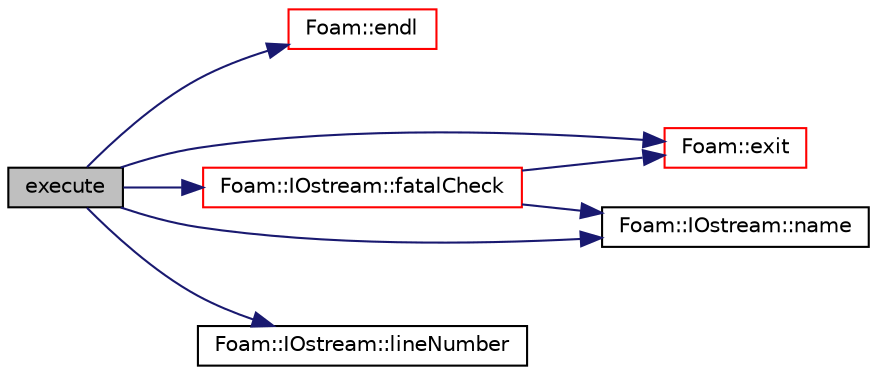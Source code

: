 digraph "execute"
{
  bgcolor="transparent";
  edge [fontname="Helvetica",fontsize="10",labelfontname="Helvetica",labelfontsize="10"];
  node [fontname="Helvetica",fontsize="10",shape=record];
  rankdir="LR";
  Node1 [label="execute",height=0.2,width=0.4,color="black", fillcolor="grey75", style="filled", fontcolor="black"];
  Node1 -> Node2 [color="midnightblue",fontsize="10",style="solid",fontname="Helvetica"];
  Node2 [label="Foam::endl",height=0.2,width=0.4,color="red",URL="$a10974.html#a2db8fe02a0d3909e9351bb4275b23ce4",tooltip="Add newline and flush stream. "];
  Node1 -> Node3 [color="midnightblue",fontsize="10",style="solid",fontname="Helvetica"];
  Node3 [label="Foam::exit",height=0.2,width=0.4,color="red",URL="$a10974.html#a06ca7250d8e89caf05243ec094843642"];
  Node1 -> Node4 [color="midnightblue",fontsize="10",style="solid",fontname="Helvetica"];
  Node4 [label="Foam::IOstream::fatalCheck",height=0.2,width=0.4,color="red",URL="$a01203.html#a5db784ce6d8cb9b7ba80a59c7eeec604",tooltip="Check IOstream status for given operation. "];
  Node4 -> Node5 [color="midnightblue",fontsize="10",style="solid",fontname="Helvetica"];
  Node5 [label="Foam::IOstream::name",height=0.2,width=0.4,color="black",URL="$a01203.html#ab27acd1d200f0d245337451aa2f31517",tooltip="Return the name of the stream. "];
  Node4 -> Node3 [color="midnightblue",fontsize="10",style="solid",fontname="Helvetica"];
  Node1 -> Node6 [color="midnightblue",fontsize="10",style="solid",fontname="Helvetica"];
  Node6 [label="Foam::IOstream::lineNumber",height=0.2,width=0.4,color="black",URL="$a01203.html#ada61e595ebb9210890710f2e471cdfac",tooltip="Return current stream line number. "];
  Node1 -> Node5 [color="midnightblue",fontsize="10",style="solid",fontname="Helvetica"];
}
